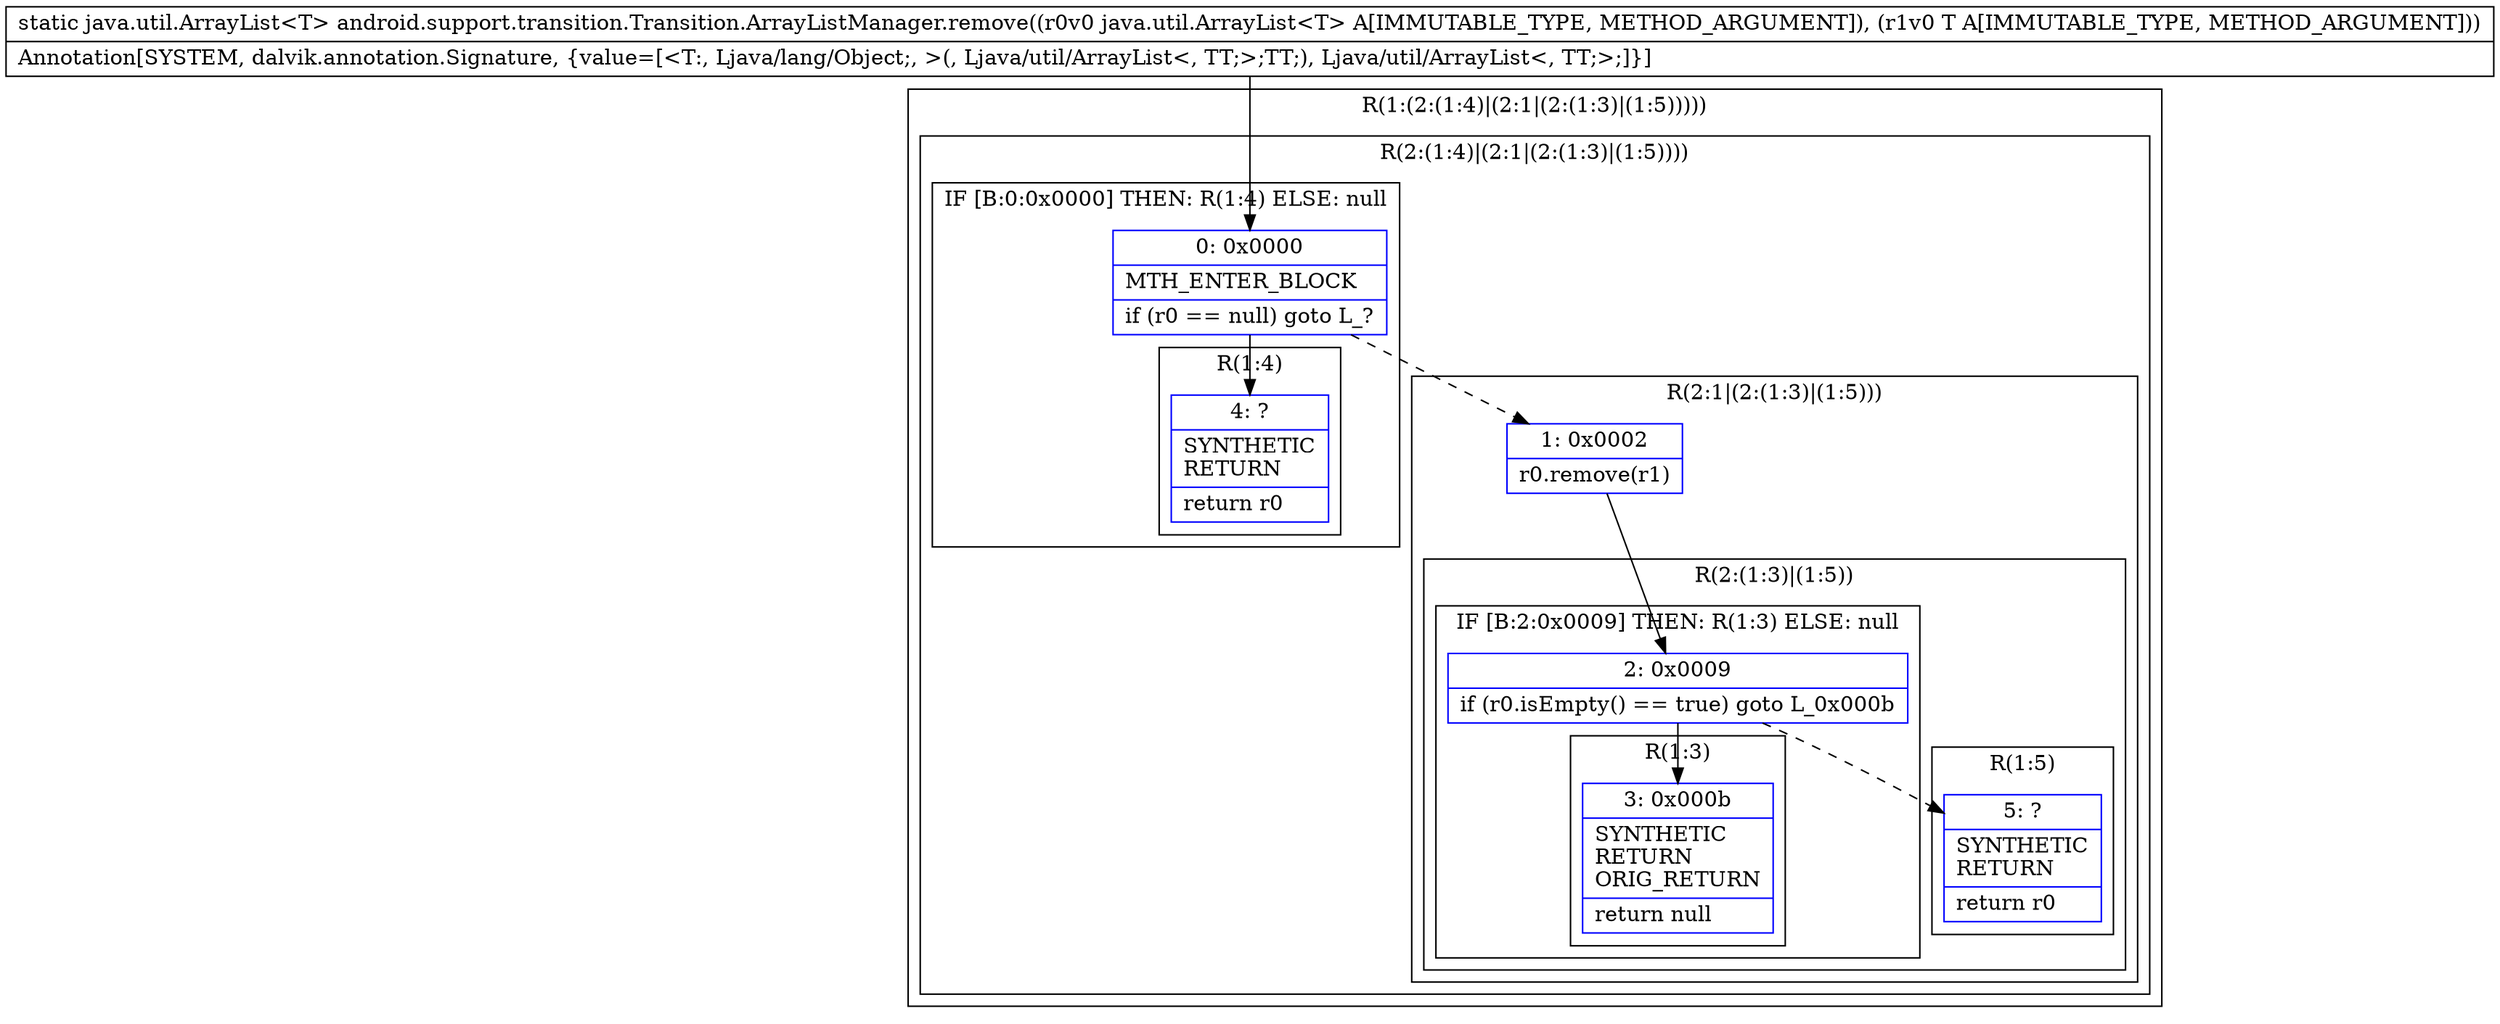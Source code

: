 digraph "CFG forandroid.support.transition.Transition.ArrayListManager.remove(Ljava\/util\/ArrayList;Ljava\/lang\/Object;)Ljava\/util\/ArrayList;" {
subgraph cluster_Region_1344047115 {
label = "R(1:(2:(1:4)|(2:1|(2:(1:3)|(1:5)))))";
node [shape=record,color=blue];
subgraph cluster_Region_1819360710 {
label = "R(2:(1:4)|(2:1|(2:(1:3)|(1:5))))";
node [shape=record,color=blue];
subgraph cluster_IfRegion_1875057141 {
label = "IF [B:0:0x0000] THEN: R(1:4) ELSE: null";
node [shape=record,color=blue];
Node_0 [shape=record,label="{0\:\ 0x0000|MTH_ENTER_BLOCK\l|if (r0 == null) goto L_?\l}"];
subgraph cluster_Region_1740203553 {
label = "R(1:4)";
node [shape=record,color=blue];
Node_4 [shape=record,label="{4\:\ ?|SYNTHETIC\lRETURN\l|return r0\l}"];
}
}
subgraph cluster_Region_1406268941 {
label = "R(2:1|(2:(1:3)|(1:5)))";
node [shape=record,color=blue];
Node_1 [shape=record,label="{1\:\ 0x0002|r0.remove(r1)\l}"];
subgraph cluster_Region_917208764 {
label = "R(2:(1:3)|(1:5))";
node [shape=record,color=blue];
subgraph cluster_IfRegion_1104201005 {
label = "IF [B:2:0x0009] THEN: R(1:3) ELSE: null";
node [shape=record,color=blue];
Node_2 [shape=record,label="{2\:\ 0x0009|if (r0.isEmpty() == true) goto L_0x000b\l}"];
subgraph cluster_Region_1836329816 {
label = "R(1:3)";
node [shape=record,color=blue];
Node_3 [shape=record,label="{3\:\ 0x000b|SYNTHETIC\lRETURN\lORIG_RETURN\l|return null\l}"];
}
}
subgraph cluster_Region_826923365 {
label = "R(1:5)";
node [shape=record,color=blue];
Node_5 [shape=record,label="{5\:\ ?|SYNTHETIC\lRETURN\l|return r0\l}"];
}
}
}
}
}
MethodNode[shape=record,label="{static java.util.ArrayList\<T\> android.support.transition.Transition.ArrayListManager.remove((r0v0 java.util.ArrayList\<T\> A[IMMUTABLE_TYPE, METHOD_ARGUMENT]), (r1v0 T A[IMMUTABLE_TYPE, METHOD_ARGUMENT]))  | Annotation[SYSTEM, dalvik.annotation.Signature, \{value=[\<T:, Ljava\/lang\/Object;, \>(, Ljava\/util\/ArrayList\<, TT;\>;TT;), Ljava\/util\/ArrayList\<, TT;\>;]\}]\l}"];
MethodNode -> Node_0;
Node_0 -> Node_1[style=dashed];
Node_0 -> Node_4;
Node_1 -> Node_2;
Node_2 -> Node_3;
Node_2 -> Node_5[style=dashed];
}

